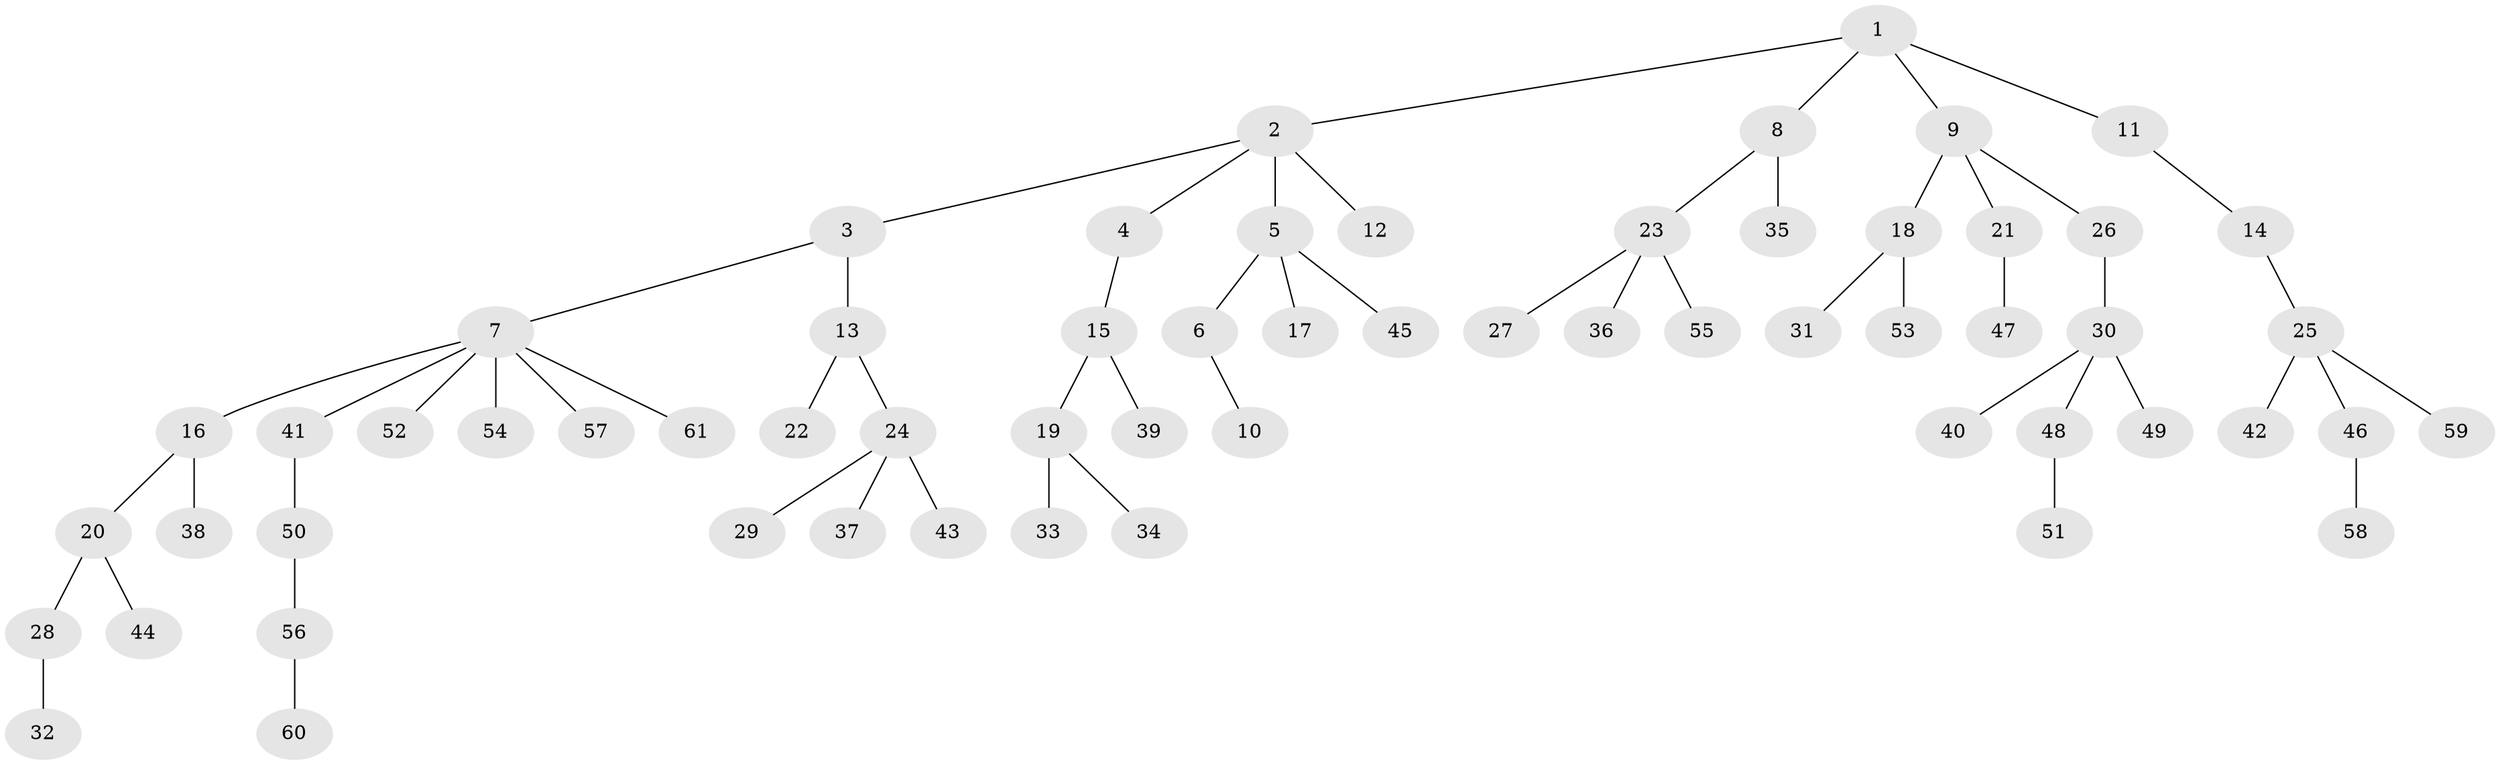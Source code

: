 // coarse degree distribution, {4: 0.09302325581395349, 6: 0.023255813953488372, 2: 0.2558139534883721, 3: 0.06976744186046512, 1: 0.5348837209302325, 8: 0.023255813953488372}
// Generated by graph-tools (version 1.1) at 2025/24/03/03/25 07:24:05]
// undirected, 61 vertices, 60 edges
graph export_dot {
graph [start="1"]
  node [color=gray90,style=filled];
  1;
  2;
  3;
  4;
  5;
  6;
  7;
  8;
  9;
  10;
  11;
  12;
  13;
  14;
  15;
  16;
  17;
  18;
  19;
  20;
  21;
  22;
  23;
  24;
  25;
  26;
  27;
  28;
  29;
  30;
  31;
  32;
  33;
  34;
  35;
  36;
  37;
  38;
  39;
  40;
  41;
  42;
  43;
  44;
  45;
  46;
  47;
  48;
  49;
  50;
  51;
  52;
  53;
  54;
  55;
  56;
  57;
  58;
  59;
  60;
  61;
  1 -- 2;
  1 -- 8;
  1 -- 9;
  1 -- 11;
  2 -- 3;
  2 -- 4;
  2 -- 5;
  2 -- 12;
  3 -- 7;
  3 -- 13;
  4 -- 15;
  5 -- 6;
  5 -- 17;
  5 -- 45;
  6 -- 10;
  7 -- 16;
  7 -- 41;
  7 -- 52;
  7 -- 54;
  7 -- 57;
  7 -- 61;
  8 -- 23;
  8 -- 35;
  9 -- 18;
  9 -- 21;
  9 -- 26;
  11 -- 14;
  13 -- 22;
  13 -- 24;
  14 -- 25;
  15 -- 19;
  15 -- 39;
  16 -- 20;
  16 -- 38;
  18 -- 31;
  18 -- 53;
  19 -- 33;
  19 -- 34;
  20 -- 28;
  20 -- 44;
  21 -- 47;
  23 -- 27;
  23 -- 36;
  23 -- 55;
  24 -- 29;
  24 -- 37;
  24 -- 43;
  25 -- 42;
  25 -- 46;
  25 -- 59;
  26 -- 30;
  28 -- 32;
  30 -- 40;
  30 -- 48;
  30 -- 49;
  41 -- 50;
  46 -- 58;
  48 -- 51;
  50 -- 56;
  56 -- 60;
}
